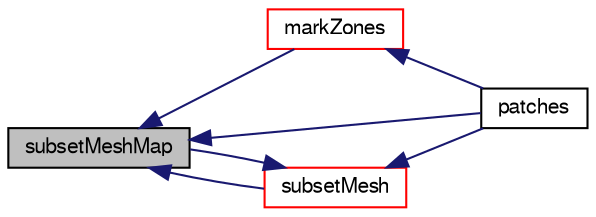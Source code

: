 digraph "subsetMeshMap"
{
  bgcolor="transparent";
  edge [fontname="FreeSans",fontsize="10",labelfontname="FreeSans",labelfontsize="10"];
  node [fontname="FreeSans",fontsize="10",shape=record];
  rankdir="LR";
  Node911 [label="subsetMeshMap",height=0.2,width=0.4,color="black", fillcolor="grey75", style="filled", fontcolor="black"];
  Node911 -> Node912 [dir="back",color="midnightblue",fontsize="10",style="solid",fontname="FreeSans"];
  Node912 [label="markZones",height=0.2,width=0.4,color="red",URL="$a30598.html#a48697e668dcb52e0c3231e9a75ddb8cc",tooltip="(size and) fills faceZone with zone of face. Zone is area "];
  Node912 -> Node916 [dir="back",color="midnightblue",fontsize="10",style="solid",fontname="FreeSans"];
  Node916 [label="patches",height=0.2,width=0.4,color="black",URL="$a30598.html#adf6d6f4f6576d5bd544f3ba396fa3946"];
  Node911 -> Node916 [dir="back",color="midnightblue",fontsize="10",style="solid",fontname="FreeSans"];
  Node911 -> Node918 [dir="back",color="midnightblue",fontsize="10",style="solid",fontname="FreeSans"];
  Node918 [label="subsetMesh",height=0.2,width=0.4,color="red",URL="$a30598.html#a2a82635af274c2fffdbb732676b4ecd3",tooltip="Return new surface. Returns pointMap, faceMap from. "];
  Node918 -> Node911 [dir="back",color="midnightblue",fontsize="10",style="solid",fontname="FreeSans"];
  Node918 -> Node916 [dir="back",color="midnightblue",fontsize="10",style="solid",fontname="FreeSans"];
}
